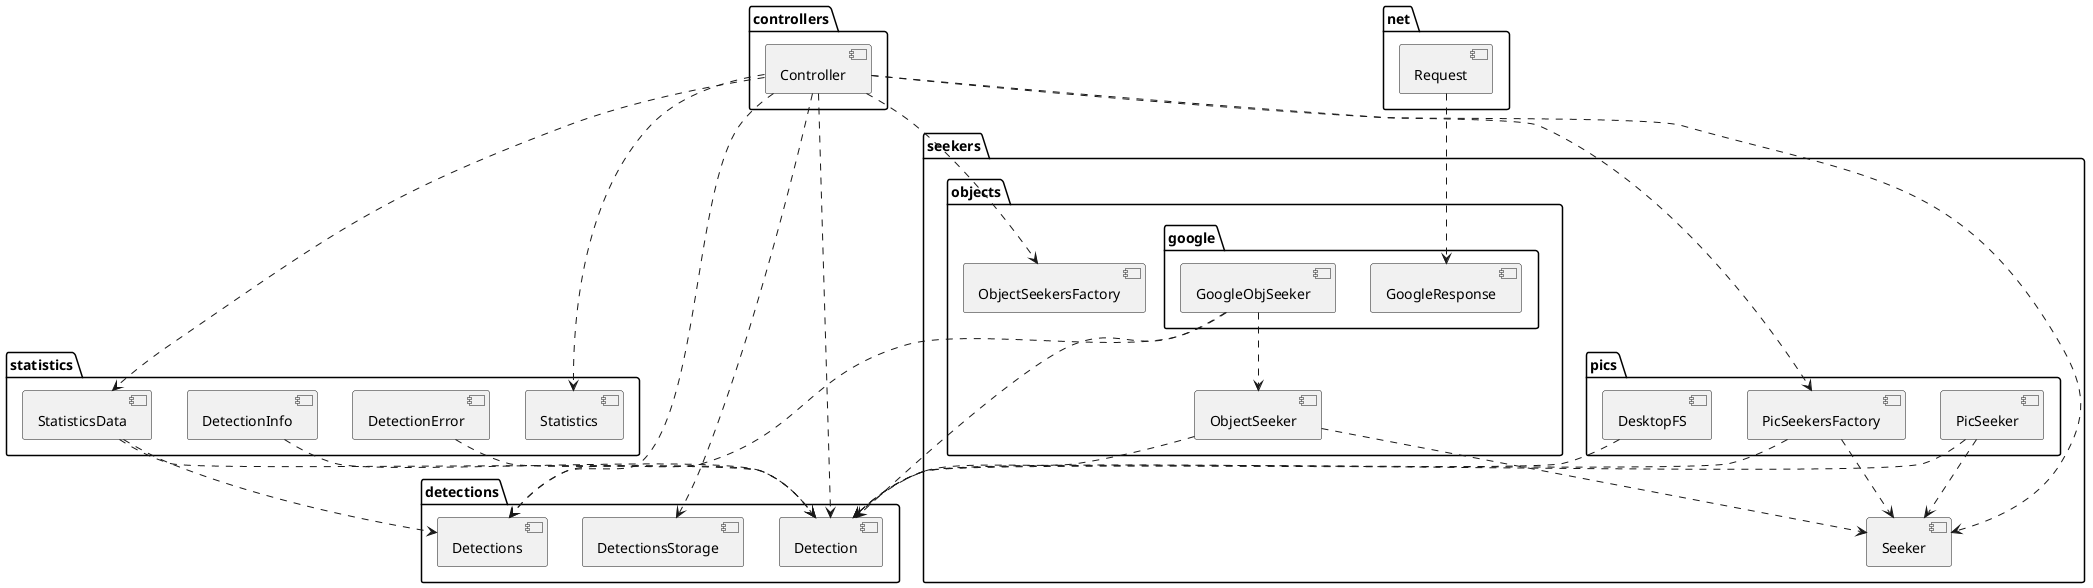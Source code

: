 @startuml
   package "controllers" {
      [Controller]
   }
   package "detections" {
      [Detection]
      [Detections]
      [DetectionsStorage]
   }
   package "seekers" {
      [Seeker]
      package "objects" {
         [ObjectSeekersFactory]
         [ObjectSeeker]
         package "google" {
            [GoogleResponse]
            [GoogleObjSeeker]
         }
      }
      package "pics" {
         [PicSeekersFactory]
         [DesktopFS]
         [PicSeeker]
      }
   }
   package "statistics" {
      [Statistics]
      [StatisticsData]
      [DetectionError]
      [DetectionInfo]
   }
   package "net" {
      [Request]
   }


   [Controller] ..> [Detections]
   [Controller] ..> [DetectionsStorage]
   [Controller] ..> [Detection]
   [Controller] ..> [Seeker]
   [Controller] ..> [Statistics]
   [Controller] ..> [StatisticsData]
   [Controller] ..> [PicSeekersFactory]
   [Controller] ..> [ObjectSeekersFactory]
   [Request] ..> [GoogleResponse]
   [ObjectSeeker] ..> [Detection]
   [ObjectSeeker] ..> [Seeker]
   [GoogleObjSeeker] ..> [Detection]
   [GoogleObjSeeker] ..> [Detections]
   [GoogleObjSeeker] ..> [ObjectSeeker]
   [DesktopFS] ..> [Detection]
   [PicSeekersFactory] ..> [Seeker]
   [PicSeekersFactory] ..> [Detection]
   [PicSeeker] ..> [Detection]
   [PicSeeker] ..> [Seeker]
   [DetectionError] ..> [Detection]
   [DetectionInfo] ..> [Detection]
   [StatisticsData] ..> [Detection]
   [StatisticsData] ..> [Detections]
@enduml